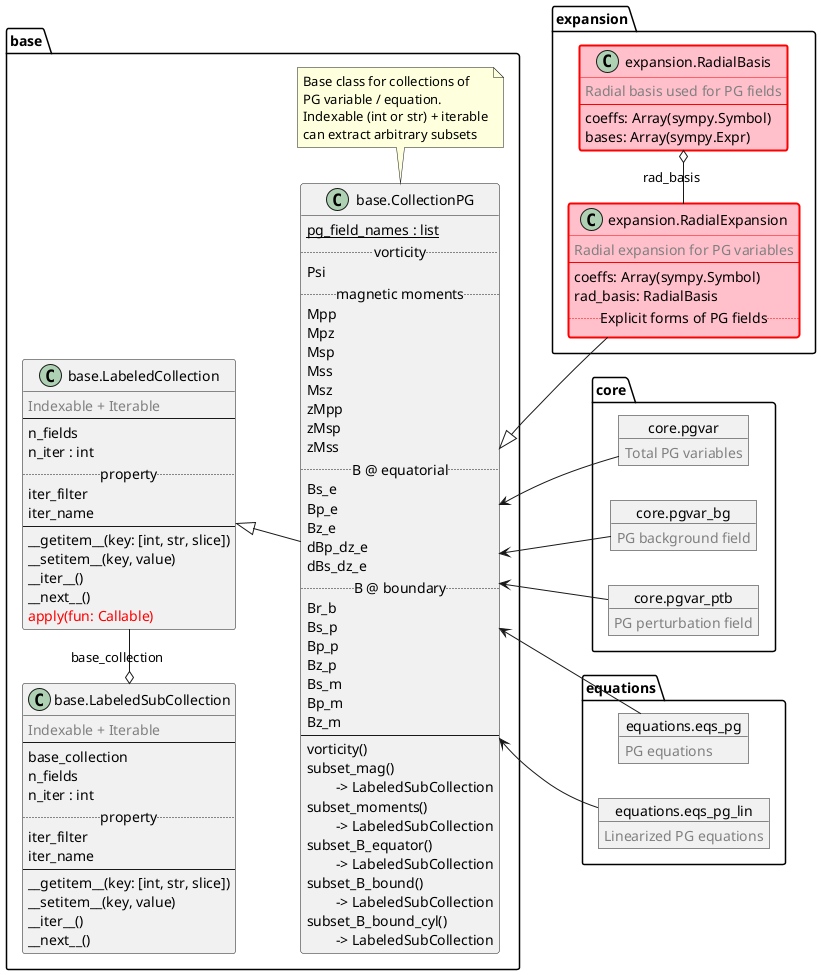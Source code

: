 @startuml classes_pg_model
set namespaceSeparator .
!define COMMENT(x) <color:grey>x</color>
left to right direction

namespace base {
  class "base.CollectionPG" as CollectionPG {
    {static} pg_field_names : list
    .. vorticity ..
    Psi
    .. magnetic moments ..
    Mpp
    Mpz
    Msp
    Mss
    Msz
    zMpp
    zMsp
    zMss
    .. B @ equatorial ..
    Bs_e
    Bp_e
    Bz_e
    dBp_dz_e
    dBs_dz_e
    .. B @ boundary ..
    Br_b
    Bs_p
    Bp_p
    Bz_p
    Bs_m
    Bp_m
    Bz_m
    --
    vorticity()
    subset_mag() \n\t-> LabeledSubCollection
    subset_moments() \n\t-> LabeledSubCollection
    subset_B_equator() \n\t-> LabeledSubCollection
    subset_B_bound() \n\t-> LabeledSubCollection
    subset_B_bound_cyl() \n\t-> LabeledSubCollection
  }
  note bottom of CollectionPG: Base class for collections of \nPG variable / equation.\nIndexable (int or str) + iterable\ncan extract arbitrary subsets

  class "base.LabeledCollection" as LabeledCollection {
    COMMENT(Indexable + Iterable)
    --
    n_fields
    n_iter : int
    .. property ..
    iter_filter
    iter_name
    --
    __getitem__(key: [int, str, slice])
    __setitem__(key, value)
    __iter__()
    __next__()
    <color:#red>apply(fun: Callable)
  }
  ' note bottom of pg_utils.pg_model.base.LabeledCollection: Indexable + iterable
  class "base.LabeledSubCollection" as LabeledSubCollection {
    COMMENT(Indexable + Iterable)
    --
    base_collection
    n_fields
    n_iter : int
    .. property ..
    iter_filter
    iter_name
    --
    __getitem__(key: [int, str, slice])
    __setitem__(key, value)
    __iter__()
    __next__()
  }
}

namespace core {
  object "core.pgvar" as core.pgvar {
    COMMENT(Total PG variables)
  }
  object "core.pgvar_bg" as core.pgvar_bg {
    COMMENT(PG background field)
  }
  object "core.pgvar_ptb" as core.pgvar_ptb {
    COMMENT(PG perturbation field)
  }
}

namespace equations {
  object "equations.eqs_pg" as equations.eqs_pg {
    COMMENT(PG equations)
  }
  object "equations.eqs_pg_lin" as equations.eqs_pg_lin {
    COMMENT(Linearized PG equations)
  }
}

namespace expansion {
  class "expansion.RadialExpansion" as RadialExpansion #pink ##[bold]red {
    COMMENT(Radial expansion for PG variables)
    --
    coeffs: Array(sympy.Symbol)
    ' azm_basis: FourierBasis
    rad_basis: RadialBasis
    .. Explicit forms of PG fields ..
  }
  class "expansion.RadialBasis" as RadialBasis #pink ##[bold]red {
    COMMENT(Radial basis used for PG fields)
    --
    coeffs: Array(sympy.Symbol)
    bases: Array(sympy.Expr)
  }
}

base.LabeledCollection <|-- base.CollectionPG
base.LabeledCollection -left-o base.LabeledSubCollection : base_collection
base.CollectionPG <-- core.pgvar
base.CollectionPG <-- core.pgvar_bg
base.CollectionPG <-- core.pgvar_ptb
base.CollectionPG <-- equations.eqs_pg
base.CollectionPG <-- equations.eqs_pg_lin
base.CollectionPG <|-- expansion.RadialExpansion
expansion.RadialExpansion -right-o expansion.RadialBasis : rad_basis

@end[bold]uml
